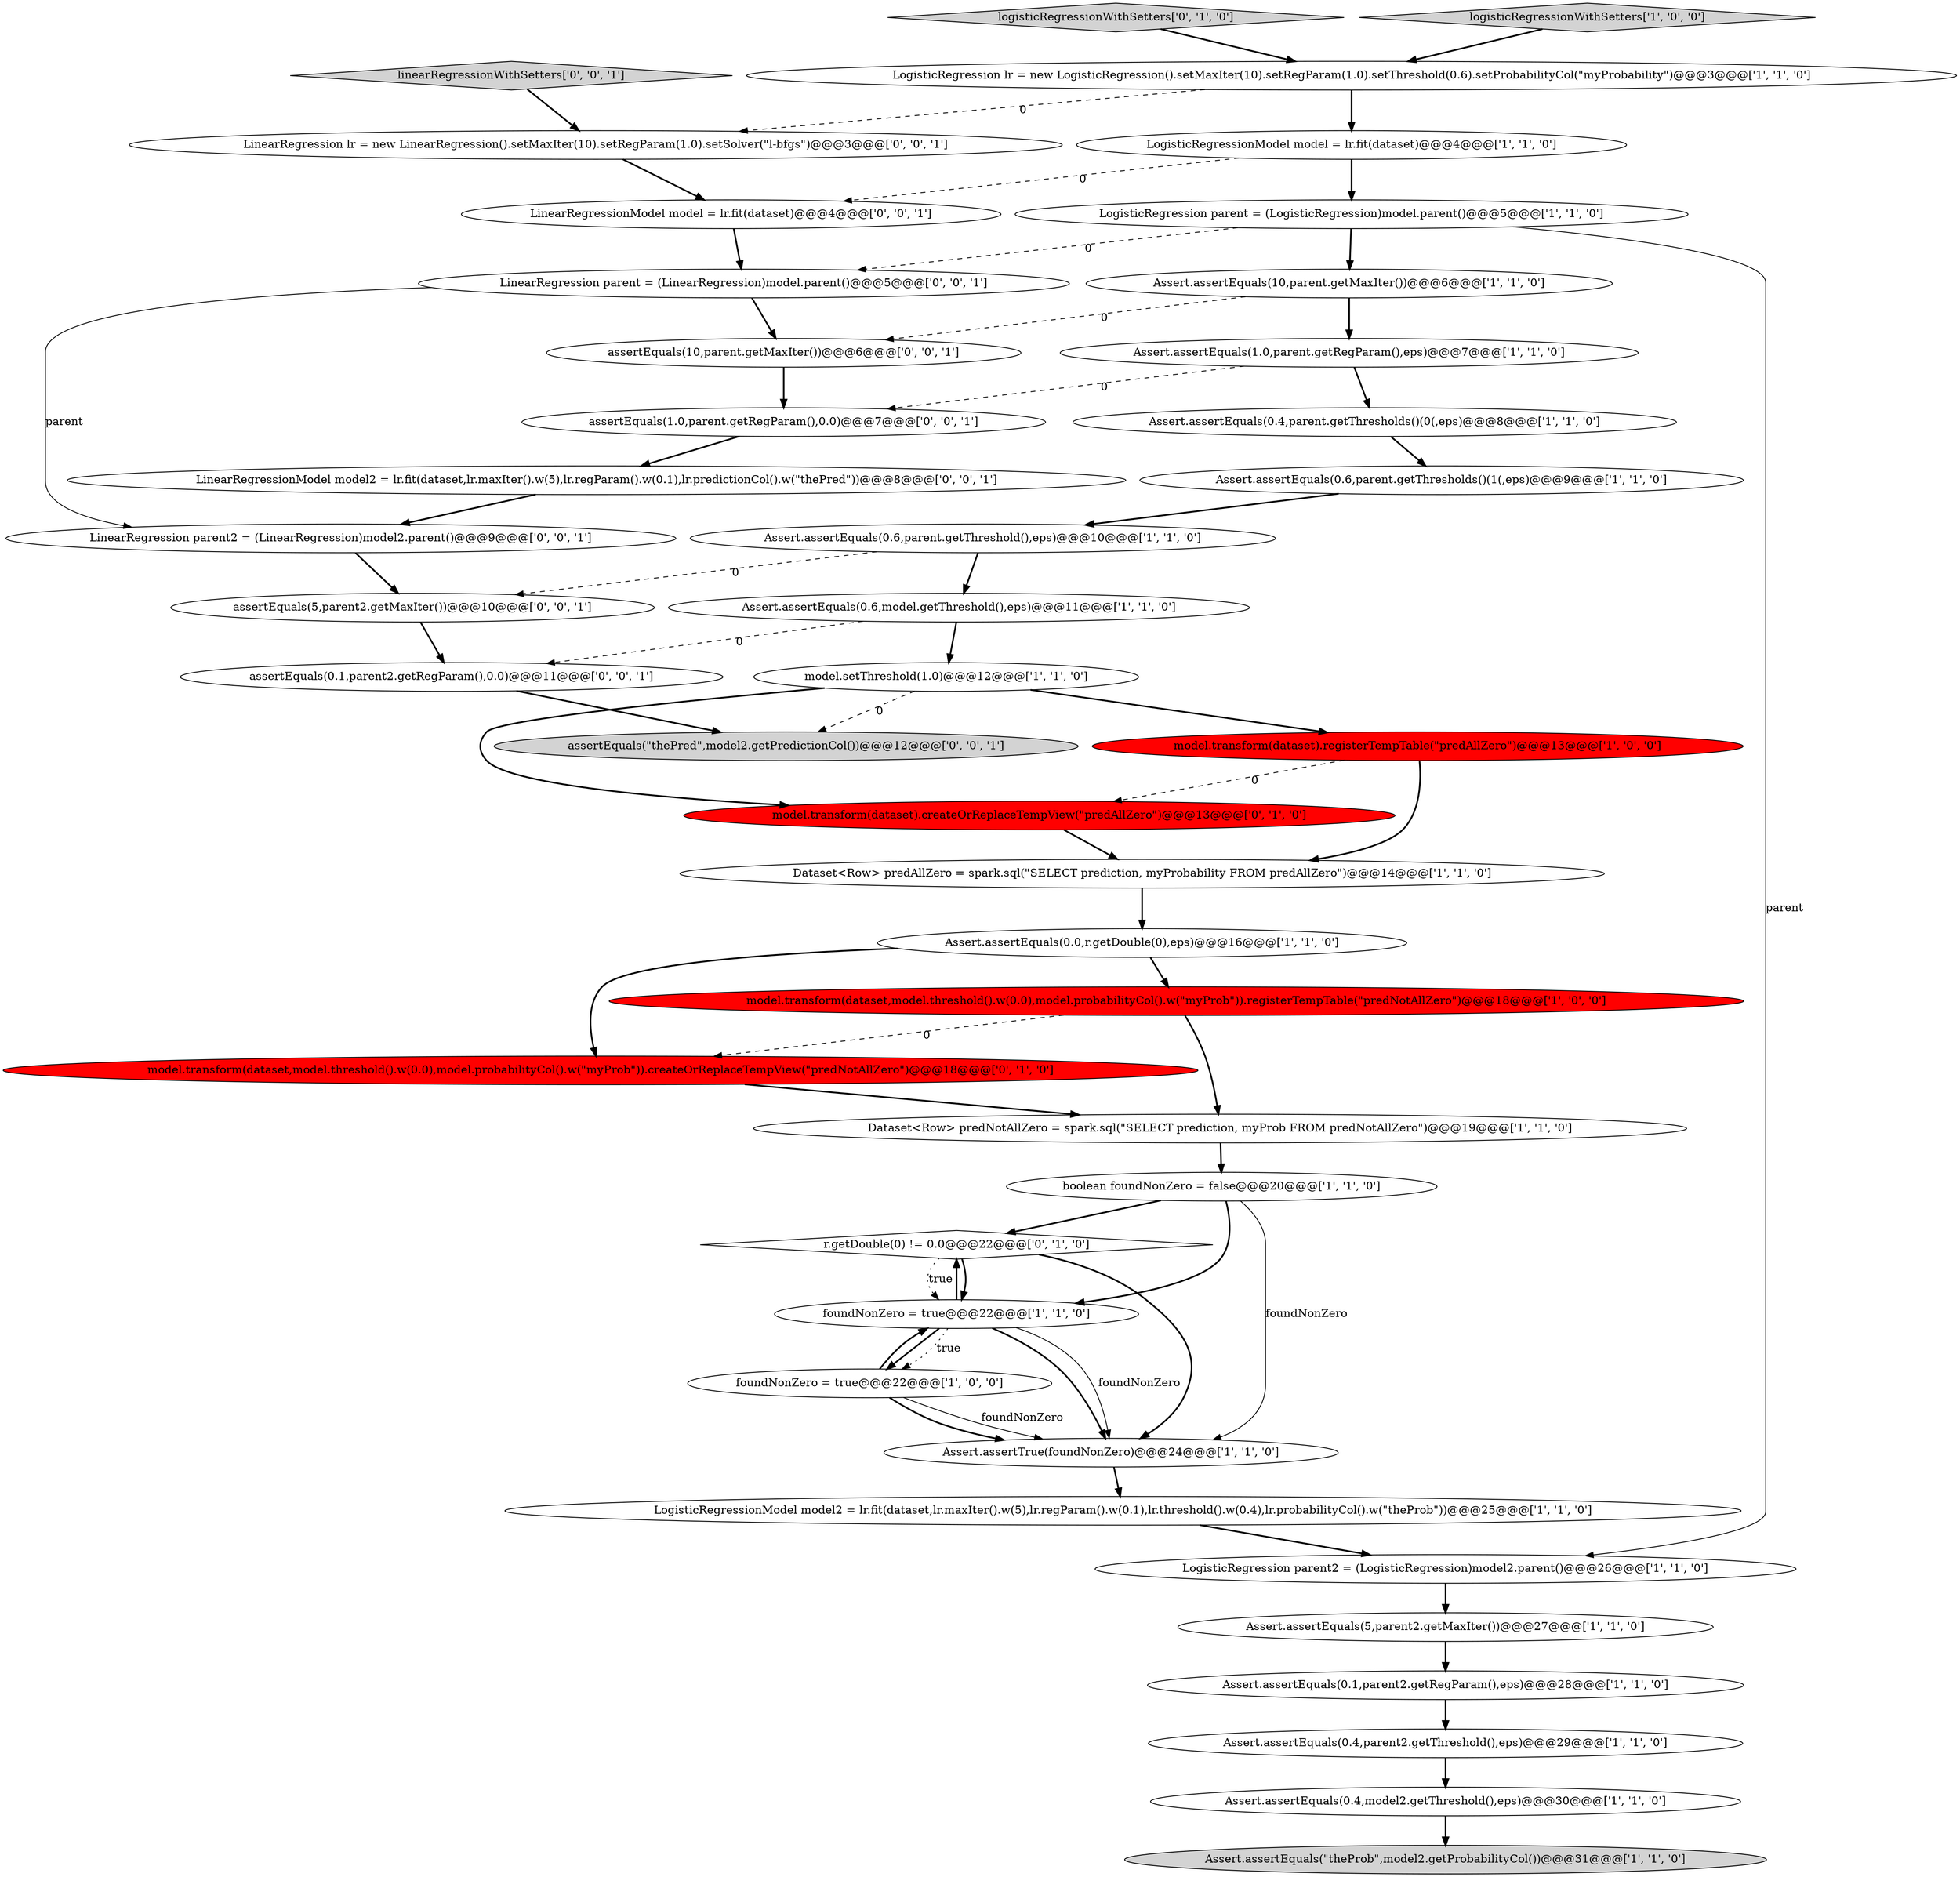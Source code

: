 digraph {
12 [style = filled, label = "Dataset<Row> predNotAllZero = spark.sql(\"SELECT prediction, myProb FROM predNotAllZero\")@@@19@@@['1', '1', '0']", fillcolor = white, shape = ellipse image = "AAA0AAABBB1BBB"];
31 [style = filled, label = "LinearRegression lr = new LinearRegression().setMaxIter(10).setRegParam(1.0).setSolver(\"l-bfgs\")@@@3@@@['0', '0', '1']", fillcolor = white, shape = ellipse image = "AAA0AAABBB3BBB"];
2 [style = filled, label = "Dataset<Row> predAllZero = spark.sql(\"SELECT prediction, myProbability FROM predAllZero\")@@@14@@@['1', '1', '0']", fillcolor = white, shape = ellipse image = "AAA0AAABBB1BBB"];
20 [style = filled, label = "foundNonZero = true@@@22@@@['1', '0', '0']", fillcolor = white, shape = ellipse image = "AAA0AAABBB1BBB"];
41 [style = filled, label = "assertEquals(1.0,parent.getRegParam(),0.0)@@@7@@@['0', '0', '1']", fillcolor = white, shape = ellipse image = "AAA0AAABBB3BBB"];
19 [style = filled, label = "Assert.assertEquals(0.4,parent2.getThreshold(),eps)@@@29@@@['1', '1', '0']", fillcolor = white, shape = ellipse image = "AAA0AAABBB1BBB"];
29 [style = filled, label = "r.getDouble(0) != 0.0@@@22@@@['0', '1', '0']", fillcolor = white, shape = diamond image = "AAA0AAABBB2BBB"];
28 [style = filled, label = "model.transform(dataset).createOrReplaceTempView(\"predAllZero\")@@@13@@@['0', '1', '0']", fillcolor = red, shape = ellipse image = "AAA1AAABBB2BBB"];
30 [style = filled, label = "logisticRegressionWithSetters['0', '1', '0']", fillcolor = lightgray, shape = diamond image = "AAA0AAABBB2BBB"];
9 [style = filled, label = "model.setThreshold(1.0)@@@12@@@['1', '1', '0']", fillcolor = white, shape = ellipse image = "AAA0AAABBB1BBB"];
7 [style = filled, label = "Assert.assertTrue(foundNonZero)@@@24@@@['1', '1', '0']", fillcolor = white, shape = ellipse image = "AAA0AAABBB1BBB"];
13 [style = filled, label = "Assert.assertEquals(0.6,parent.getThresholds()(1(,eps)@@@9@@@['1', '1', '0']", fillcolor = white, shape = ellipse image = "AAA0AAABBB1BBB"];
24 [style = filled, label = "foundNonZero = true@@@22@@@['1', '1', '0']", fillcolor = white, shape = ellipse image = "AAA0AAABBB1BBB"];
35 [style = filled, label = "linearRegressionWithSetters['0', '0', '1']", fillcolor = lightgray, shape = diamond image = "AAA0AAABBB3BBB"];
17 [style = filled, label = "boolean foundNonZero = false@@@20@@@['1', '1', '0']", fillcolor = white, shape = ellipse image = "AAA0AAABBB1BBB"];
15 [style = filled, label = "Assert.assertEquals(0.4,model2.getThreshold(),eps)@@@30@@@['1', '1', '0']", fillcolor = white, shape = ellipse image = "AAA0AAABBB1BBB"];
6 [style = filled, label = "Assert.assertEquals(0.1,parent2.getRegParam(),eps)@@@28@@@['1', '1', '0']", fillcolor = white, shape = ellipse image = "AAA0AAABBB1BBB"];
32 [style = filled, label = "assertEquals(10,parent.getMaxIter())@@@6@@@['0', '0', '1']", fillcolor = white, shape = ellipse image = "AAA0AAABBB3BBB"];
21 [style = filled, label = "Assert.assertEquals(0.6,parent.getThreshold(),eps)@@@10@@@['1', '1', '0']", fillcolor = white, shape = ellipse image = "AAA0AAABBB1BBB"];
5 [style = filled, label = "LogisticRegressionModel model = lr.fit(dataset)@@@4@@@['1', '1', '0']", fillcolor = white, shape = ellipse image = "AAA0AAABBB1BBB"];
10 [style = filled, label = "LogisticRegression parent = (LogisticRegression)model.parent()@@@5@@@['1', '1', '0']", fillcolor = white, shape = ellipse image = "AAA0AAABBB1BBB"];
27 [style = filled, label = "model.transform(dataset,model.threshold().w(0.0),model.probabilityCol().w(\"myProb\")).createOrReplaceTempView(\"predNotAllZero\")@@@18@@@['0', '1', '0']", fillcolor = red, shape = ellipse image = "AAA1AAABBB2BBB"];
23 [style = filled, label = "Assert.assertEquals(1.0,parent.getRegParam(),eps)@@@7@@@['1', '1', '0']", fillcolor = white, shape = ellipse image = "AAA0AAABBB1BBB"];
14 [style = filled, label = "logisticRegressionWithSetters['1', '0', '0']", fillcolor = lightgray, shape = diamond image = "AAA0AAABBB1BBB"];
25 [style = filled, label = "Assert.assertEquals(10,parent.getMaxIter())@@@6@@@['1', '1', '0']", fillcolor = white, shape = ellipse image = "AAA0AAABBB1BBB"];
4 [style = filled, label = "Assert.assertEquals(\"theProb\",model2.getProbabilityCol())@@@31@@@['1', '1', '0']", fillcolor = lightgray, shape = ellipse image = "AAA0AAABBB1BBB"];
37 [style = filled, label = "assertEquals(0.1,parent2.getRegParam(),0.0)@@@11@@@['0', '0', '1']", fillcolor = white, shape = ellipse image = "AAA0AAABBB3BBB"];
22 [style = filled, label = "Assert.assertEquals(0.6,model.getThreshold(),eps)@@@11@@@['1', '1', '0']", fillcolor = white, shape = ellipse image = "AAA0AAABBB1BBB"];
16 [style = filled, label = "LogisticRegression lr = new LogisticRegression().setMaxIter(10).setRegParam(1.0).setThreshold(0.6).setProbabilityCol(\"myProbability\")@@@3@@@['1', '1', '0']", fillcolor = white, shape = ellipse image = "AAA0AAABBB1BBB"];
1 [style = filled, label = "model.transform(dataset).registerTempTable(\"predAllZero\")@@@13@@@['1', '0', '0']", fillcolor = red, shape = ellipse image = "AAA1AAABBB1BBB"];
26 [style = filled, label = "Assert.assertEquals(0.0,r.getDouble(0),eps)@@@16@@@['1', '1', '0']", fillcolor = white, shape = ellipse image = "AAA0AAABBB1BBB"];
38 [style = filled, label = "LinearRegressionModel model2 = lr.fit(dataset,lr.maxIter().w(5),lr.regParam().w(0.1),lr.predictionCol().w(\"thePred\"))@@@8@@@['0', '0', '1']", fillcolor = white, shape = ellipse image = "AAA0AAABBB3BBB"];
33 [style = filled, label = "LinearRegression parent2 = (LinearRegression)model2.parent()@@@9@@@['0', '0', '1']", fillcolor = white, shape = ellipse image = "AAA0AAABBB3BBB"];
3 [style = filled, label = "LogisticRegressionModel model2 = lr.fit(dataset,lr.maxIter().w(5),lr.regParam().w(0.1),lr.threshold().w(0.4),lr.probabilityCol().w(\"theProb\"))@@@25@@@['1', '1', '0']", fillcolor = white, shape = ellipse image = "AAA0AAABBB1BBB"];
18 [style = filled, label = "model.transform(dataset,model.threshold().w(0.0),model.probabilityCol().w(\"myProb\")).registerTempTable(\"predNotAllZero\")@@@18@@@['1', '0', '0']", fillcolor = red, shape = ellipse image = "AAA1AAABBB1BBB"];
36 [style = filled, label = "assertEquals(5,parent2.getMaxIter())@@@10@@@['0', '0', '1']", fillcolor = white, shape = ellipse image = "AAA0AAABBB3BBB"];
39 [style = filled, label = "LinearRegression parent = (LinearRegression)model.parent()@@@5@@@['0', '0', '1']", fillcolor = white, shape = ellipse image = "AAA0AAABBB3BBB"];
40 [style = filled, label = "assertEquals(\"thePred\",model2.getPredictionCol())@@@12@@@['0', '0', '1']", fillcolor = lightgray, shape = ellipse image = "AAA0AAABBB3BBB"];
11 [style = filled, label = "Assert.assertEquals(0.4,parent.getThresholds()(0(,eps)@@@8@@@['1', '1', '0']", fillcolor = white, shape = ellipse image = "AAA0AAABBB1BBB"];
34 [style = filled, label = "LinearRegressionModel model = lr.fit(dataset)@@@4@@@['0', '0', '1']", fillcolor = white, shape = ellipse image = "AAA0AAABBB3BBB"];
8 [style = filled, label = "Assert.assertEquals(5,parent2.getMaxIter())@@@27@@@['1', '1', '0']", fillcolor = white, shape = ellipse image = "AAA0AAABBB1BBB"];
0 [style = filled, label = "LogisticRegression parent2 = (LogisticRegression)model2.parent()@@@26@@@['1', '1', '0']", fillcolor = white, shape = ellipse image = "AAA0AAABBB1BBB"];
14->16 [style = bold, label=""];
5->10 [style = bold, label=""];
35->31 [style = bold, label=""];
2->26 [style = bold, label=""];
25->32 [style = dashed, label="0"];
27->12 [style = bold, label=""];
16->31 [style = dashed, label="0"];
10->39 [style = dashed, label="0"];
25->23 [style = bold, label=""];
18->27 [style = dashed, label="0"];
22->9 [style = bold, label=""];
12->17 [style = bold, label=""];
10->0 [style = solid, label="parent"];
18->12 [style = bold, label=""];
8->6 [style = bold, label=""];
24->29 [style = bold, label=""];
6->19 [style = bold, label=""];
20->7 [style = solid, label="foundNonZero"];
1->28 [style = dashed, label="0"];
39->33 [style = solid, label="parent"];
21->36 [style = dashed, label="0"];
5->34 [style = dashed, label="0"];
7->3 [style = bold, label=""];
3->0 [style = bold, label=""];
31->34 [style = bold, label=""];
24->20 [style = bold, label=""];
9->28 [style = bold, label=""];
17->7 [style = solid, label="foundNonZero"];
28->2 [style = bold, label=""];
26->27 [style = bold, label=""];
17->24 [style = bold, label=""];
22->37 [style = dashed, label="0"];
9->40 [style = dashed, label="0"];
10->25 [style = bold, label=""];
21->22 [style = bold, label=""];
39->32 [style = bold, label=""];
11->13 [style = bold, label=""];
34->39 [style = bold, label=""];
33->36 [style = bold, label=""];
0->8 [style = bold, label=""];
15->4 [style = bold, label=""];
24->20 [style = dotted, label="true"];
16->5 [style = bold, label=""];
29->7 [style = bold, label=""];
23->41 [style = dashed, label="0"];
41->38 [style = bold, label=""];
32->41 [style = bold, label=""];
1->2 [style = bold, label=""];
36->37 [style = bold, label=""];
23->11 [style = bold, label=""];
9->1 [style = bold, label=""];
20->24 [style = bold, label=""];
13->21 [style = bold, label=""];
24->7 [style = bold, label=""];
20->7 [style = bold, label=""];
19->15 [style = bold, label=""];
17->29 [style = bold, label=""];
29->24 [style = bold, label=""];
30->16 [style = bold, label=""];
38->33 [style = bold, label=""];
37->40 [style = bold, label=""];
24->7 [style = solid, label="foundNonZero"];
29->24 [style = dotted, label="true"];
26->18 [style = bold, label=""];
}
